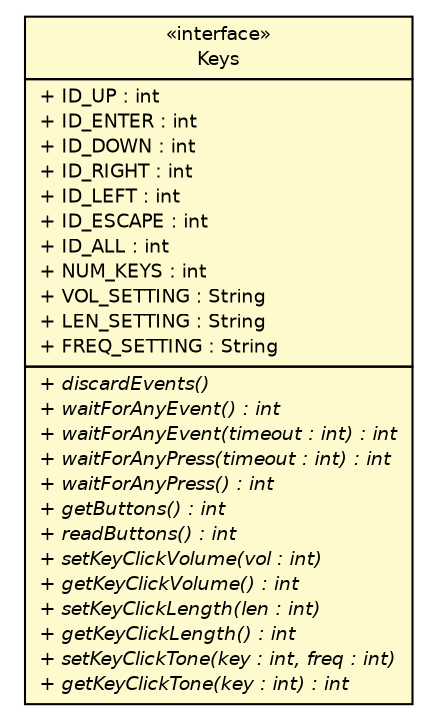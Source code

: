 #!/usr/local/bin/dot
#
# Class diagram 
# Generated by UMLGraph version R5_6-24-gf6e263 (http://www.umlgraph.org/)
#

digraph G {
	edge [fontname="Helvetica",fontsize=10,labelfontname="Helvetica",labelfontsize=10];
	node [fontname="Helvetica",fontsize=10,shape=plaintext];
	nodesep=0.25;
	ranksep=0.5;
	// lejos.hardware.Keys
	c5587 [label=<<table title="lejos.hardware.Keys" border="0" cellborder="1" cellspacing="0" cellpadding="2" port="p" bgcolor="lemonChiffon" href="./Keys.html">
		<tr><td><table border="0" cellspacing="0" cellpadding="1">
<tr><td align="center" balign="center"> &#171;interface&#187; </td></tr>
<tr><td align="center" balign="center"> Keys </td></tr>
		</table></td></tr>
		<tr><td><table border="0" cellspacing="0" cellpadding="1">
<tr><td align="left" balign="left"> + ID_UP : int </td></tr>
<tr><td align="left" balign="left"> + ID_ENTER : int </td></tr>
<tr><td align="left" balign="left"> + ID_DOWN : int </td></tr>
<tr><td align="left" balign="left"> + ID_RIGHT : int </td></tr>
<tr><td align="left" balign="left"> + ID_LEFT : int </td></tr>
<tr><td align="left" balign="left"> + ID_ESCAPE : int </td></tr>
<tr><td align="left" balign="left"> + ID_ALL : int </td></tr>
<tr><td align="left" balign="left"> + NUM_KEYS : int </td></tr>
<tr><td align="left" balign="left"> + VOL_SETTING : String </td></tr>
<tr><td align="left" balign="left"> + LEN_SETTING : String </td></tr>
<tr><td align="left" balign="left"> + FREQ_SETTING : String </td></tr>
		</table></td></tr>
		<tr><td><table border="0" cellspacing="0" cellpadding="1">
<tr><td align="left" balign="left"><font face="Helvetica-Oblique" point-size="9.0"> + discardEvents() </font></td></tr>
<tr><td align="left" balign="left"><font face="Helvetica-Oblique" point-size="9.0"> + waitForAnyEvent() : int </font></td></tr>
<tr><td align="left" balign="left"><font face="Helvetica-Oblique" point-size="9.0"> + waitForAnyEvent(timeout : int) : int </font></td></tr>
<tr><td align="left" balign="left"><font face="Helvetica-Oblique" point-size="9.0"> + waitForAnyPress(timeout : int) : int </font></td></tr>
<tr><td align="left" balign="left"><font face="Helvetica-Oblique" point-size="9.0"> + waitForAnyPress() : int </font></td></tr>
<tr><td align="left" balign="left"><font face="Helvetica-Oblique" point-size="9.0"> + getButtons() : int </font></td></tr>
<tr><td align="left" balign="left"><font face="Helvetica-Oblique" point-size="9.0"> + readButtons() : int </font></td></tr>
<tr><td align="left" balign="left"><font face="Helvetica-Oblique" point-size="9.0"> + setKeyClickVolume(vol : int) </font></td></tr>
<tr><td align="left" balign="left"><font face="Helvetica-Oblique" point-size="9.0"> + getKeyClickVolume() : int </font></td></tr>
<tr><td align="left" balign="left"><font face="Helvetica-Oblique" point-size="9.0"> + setKeyClickLength(len : int) </font></td></tr>
<tr><td align="left" balign="left"><font face="Helvetica-Oblique" point-size="9.0"> + getKeyClickLength() : int </font></td></tr>
<tr><td align="left" balign="left"><font face="Helvetica-Oblique" point-size="9.0"> + setKeyClickTone(key : int, freq : int) </font></td></tr>
<tr><td align="left" balign="left"><font face="Helvetica-Oblique" point-size="9.0"> + getKeyClickTone(key : int) : int </font></td></tr>
		</table></td></tr>
		</table>>, URL="./Keys.html", fontname="Helvetica", fontcolor="black", fontsize=9.0];
}

